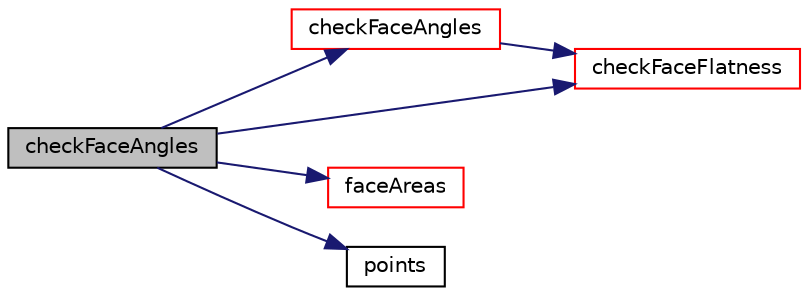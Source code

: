 digraph "checkFaceAngles"
{
  bgcolor="transparent";
  edge [fontname="Helvetica",fontsize="10",labelfontname="Helvetica",labelfontsize="10"];
  node [fontname="Helvetica",fontsize="10",shape=record];
  rankdir="LR";
  Node1 [label="checkFaceAngles",height=0.2,width=0.4,color="black", fillcolor="grey75", style="filled", fontcolor="black"];
  Node1 -> Node2 [color="midnightblue",fontsize="10",style="solid",fontname="Helvetica"];
  Node2 [label="checkFaceAngles",height=0.2,width=0.4,color="red",URL="$a01969.html#a0ad74d466968f0e920d9a0d713727e56",tooltip="Check face angles. "];
  Node2 -> Node3 [color="midnightblue",fontsize="10",style="solid",fontname="Helvetica"];
  Node3 [label="checkFaceFlatness",height=0.2,width=0.4,color="red",URL="$a01969.html#a316e03c7eb1453efb24bb9e7b98b4a89",tooltip="Check face warpage. "];
  Node1 -> Node3 [color="midnightblue",fontsize="10",style="solid",fontname="Helvetica"];
  Node1 -> Node4 [color="midnightblue",fontsize="10",style="solid",fontname="Helvetica"];
  Node4 [label="faceAreas",height=0.2,width=0.4,color="red",URL="$a01969.html#a460495623a8ec621b95f93bbcb3d4773"];
  Node1 -> Node5 [color="midnightblue",fontsize="10",style="solid",fontname="Helvetica"];
  Node5 [label="points",height=0.2,width=0.4,color="black",URL="$a01969.html#aff2a8eddc9329f3a923a0bf3b1bdd364",tooltip="Return mesh points. "];
}
